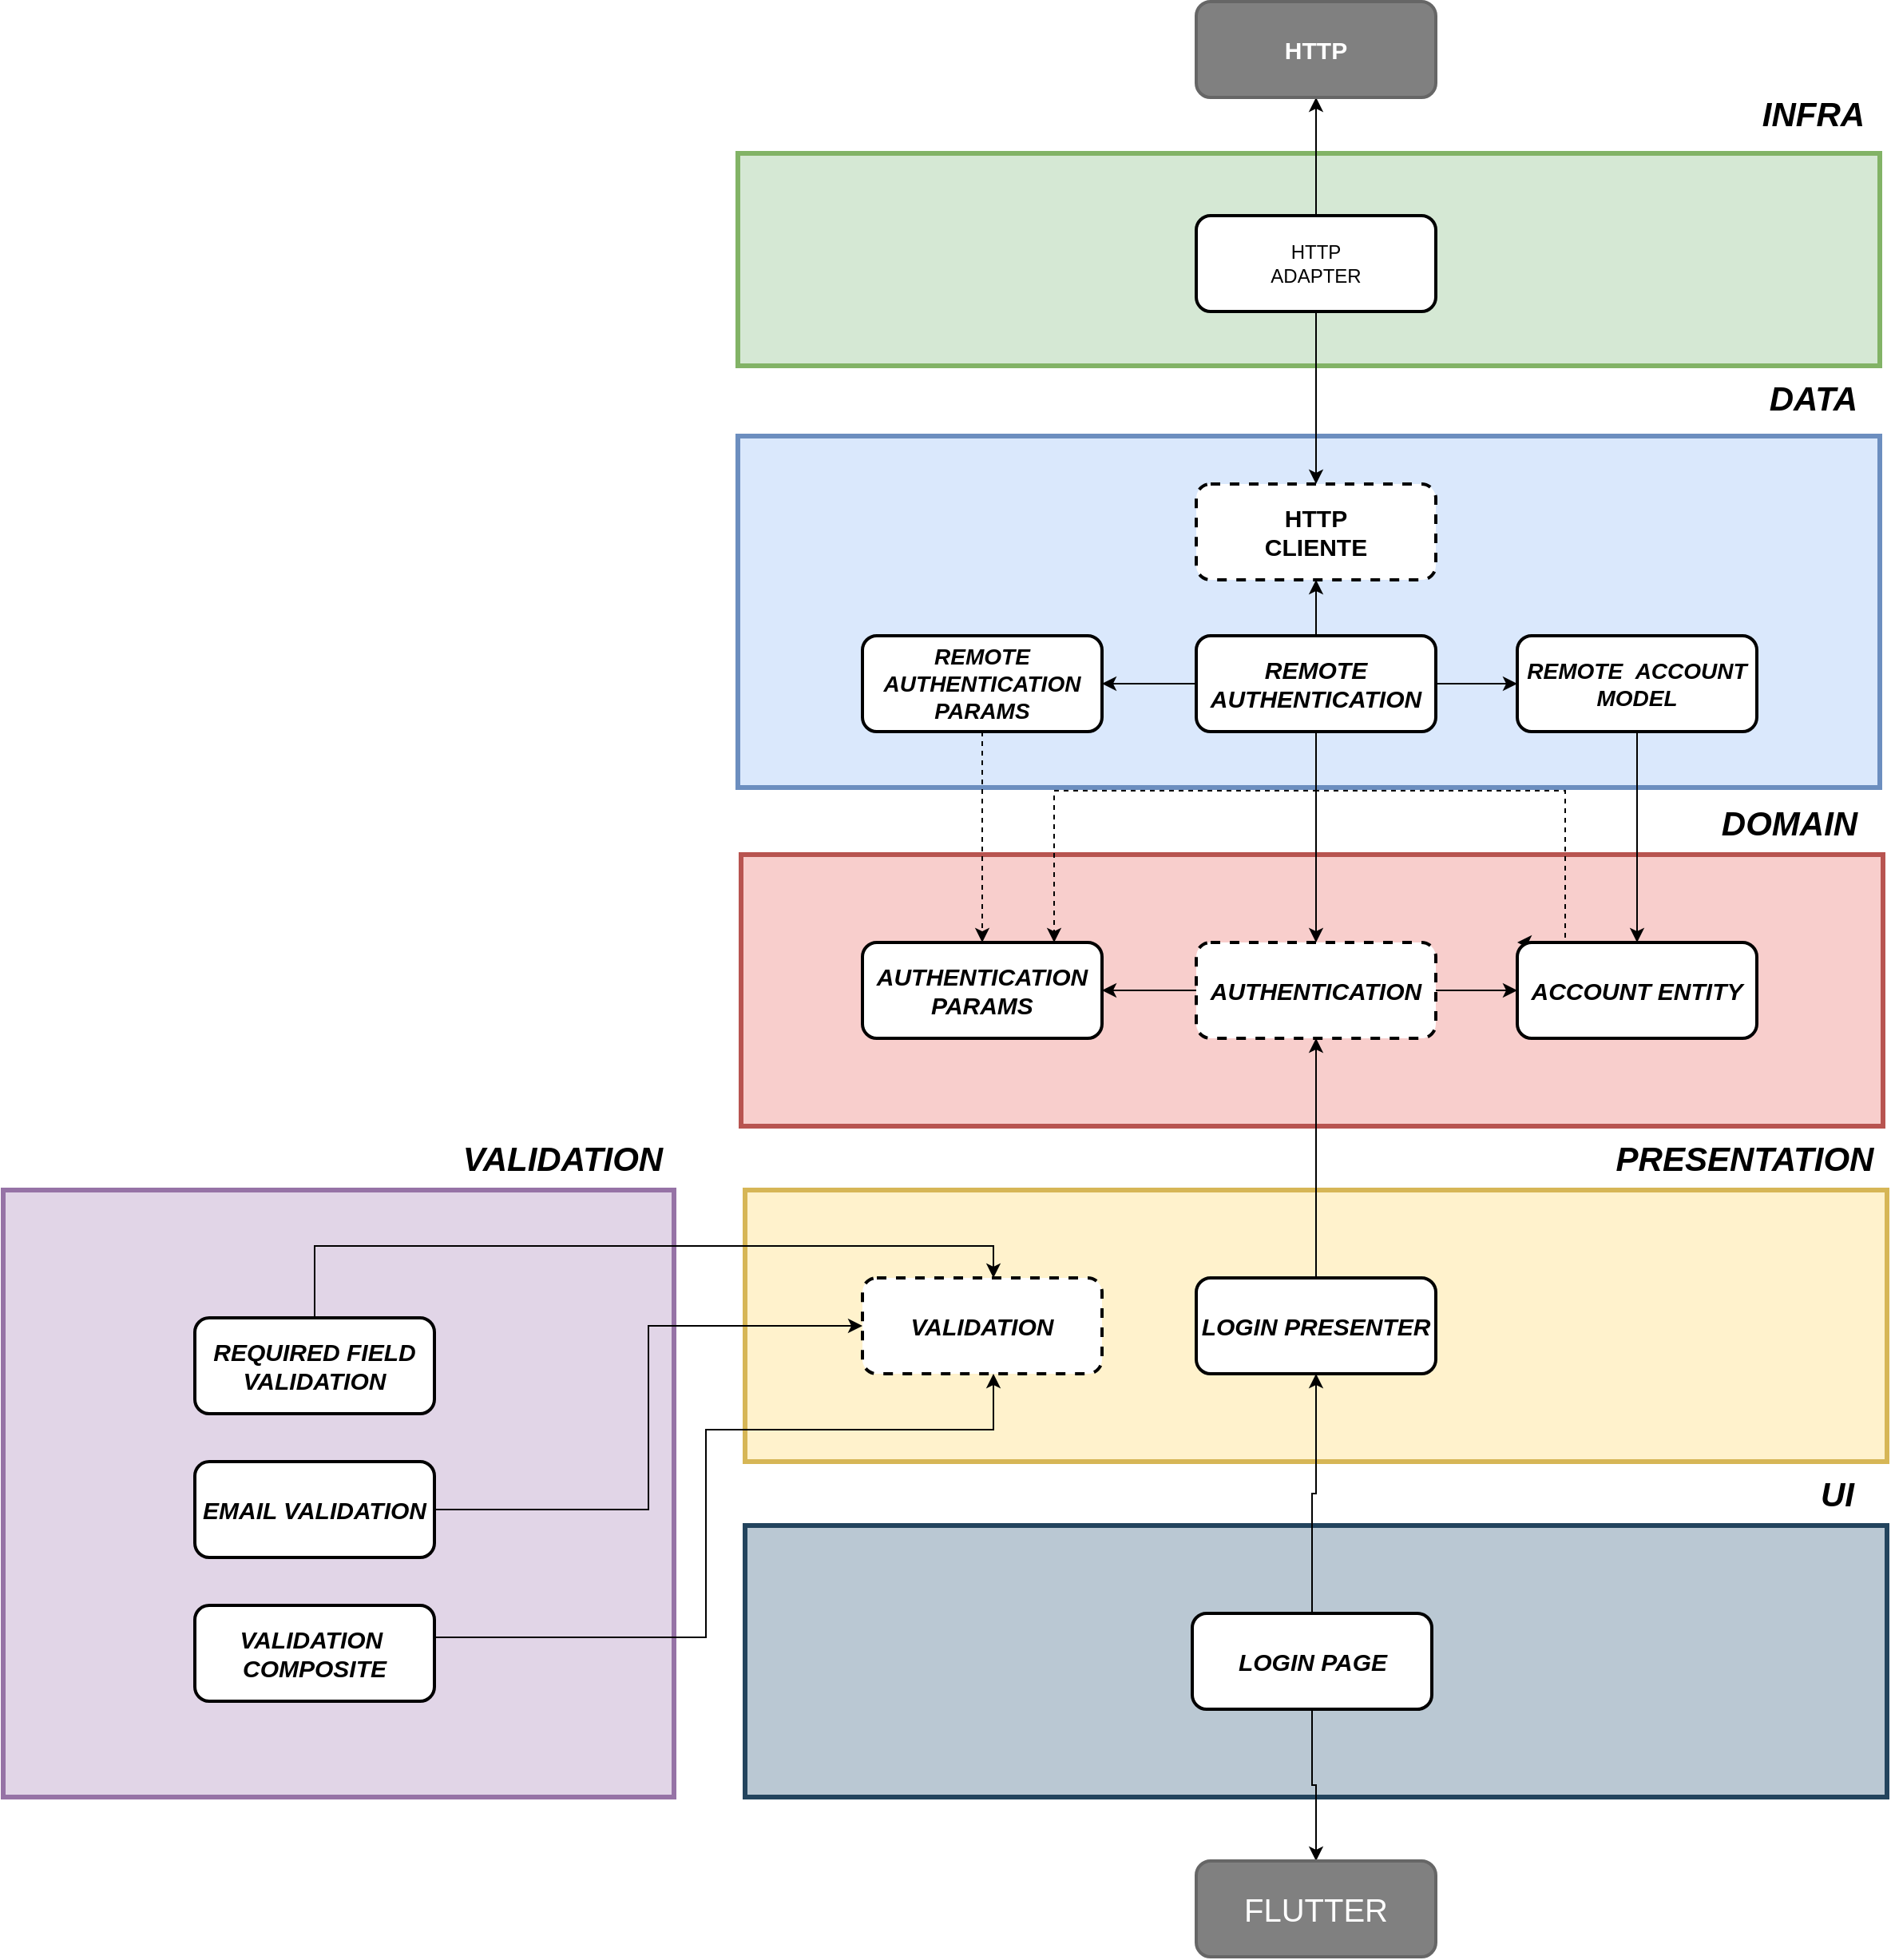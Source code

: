 <mxfile version="14.0.1" type="github">
  <diagram id="taIniJlW6OE6OnlSdfCg" name="Page-1">
    <mxGraphModel dx="1965" dy="1468" grid="1" gridSize="10" guides="1" tooltips="1" connect="1" arrows="1" fold="1" page="1" pageScale="1" pageWidth="827" pageHeight="1169" math="0" shadow="0">
      <root>
        <mxCell id="0" />
        <mxCell id="1" parent="0" />
        <mxCell id="9VwXtmwgxNw2SrGd4SCN-3" value="" style="rounded=0;whiteSpace=wrap;html=1;fillColor=#f8cecc;strokeColor=#b85450;strokeWidth=3;" parent="1" vertex="1">
          <mxGeometry x="552" y="810" width="715" height="170" as="geometry" />
        </mxCell>
        <mxCell id="9VwXtmwgxNw2SrGd4SCN-1" value="&lt;font style=&quot;font-size: 15px&quot;&gt;&lt;b&gt;&lt;i&gt;AUTHENTICATION&lt;br&gt;PARAMS&lt;/i&gt;&lt;/b&gt;&lt;/font&gt;" style="rounded=1;whiteSpace=wrap;html=1;strokeWidth=2;" parent="1" vertex="1">
          <mxGeometry x="628" y="865" width="150" height="60" as="geometry" />
        </mxCell>
        <mxCell id="9VwXtmwgxNw2SrGd4SCN-4" value="&lt;font size=&quot;1&quot;&gt;&lt;i&gt;&lt;b style=&quot;font-size: 21px&quot;&gt;DOMAIN&lt;/b&gt;&lt;/i&gt;&lt;/font&gt;" style="text;html=1;align=center;verticalAlign=middle;resizable=0;points=[];autosize=1;" parent="1" vertex="1">
          <mxGeometry x="1158" y="780" width="100" height="20" as="geometry" />
        </mxCell>
        <mxCell id="U88eKseKHpCWbY4qBXcU-13" style="edgeStyle=orthogonalEdgeStyle;rounded=0;orthogonalLoop=1;jettySize=auto;html=1;exitX=1;exitY=0.5;exitDx=0;exitDy=0;entryX=0;entryY=0.5;entryDx=0;entryDy=0;" parent="1" source="9VwXtmwgxNw2SrGd4SCN-5" target="U88eKseKHpCWbY4qBXcU-3" edge="1">
          <mxGeometry relative="1" as="geometry" />
        </mxCell>
        <mxCell id="U88eKseKHpCWbY4qBXcU-14" style="edgeStyle=orthogonalEdgeStyle;rounded=0;orthogonalLoop=1;jettySize=auto;html=1;exitX=0;exitY=0.5;exitDx=0;exitDy=0;" parent="1" source="9VwXtmwgxNw2SrGd4SCN-5" target="9VwXtmwgxNw2SrGd4SCN-1" edge="1">
          <mxGeometry relative="1" as="geometry" />
        </mxCell>
        <mxCell id="9VwXtmwgxNw2SrGd4SCN-5" value="&lt;font style=&quot;font-size: 15px&quot;&gt;&lt;i&gt;&lt;b&gt;AUTHENTICATION&lt;/b&gt;&lt;/i&gt;&lt;/font&gt;" style="rounded=1;whiteSpace=wrap;html=1;strokeWidth=2;dashed=1;" parent="1" vertex="1">
          <mxGeometry x="837" y="865" width="150" height="60" as="geometry" />
        </mxCell>
        <mxCell id="9VwXtmwgxNw2SrGd4SCN-7" value="" style="rounded=0;whiteSpace=wrap;html=1;fillColor=#dae8fc;strokeColor=#6c8ebf;strokeWidth=3;" parent="1" vertex="1">
          <mxGeometry x="550" y="548" width="715" height="220" as="geometry" />
        </mxCell>
        <mxCell id="9VwXtmwgxNw2SrGd4SCN-17" style="edgeStyle=orthogonalEdgeStyle;rounded=0;orthogonalLoop=1;jettySize=auto;html=1;exitX=0.5;exitY=0;exitDx=0;exitDy=0;" parent="1" source="9VwXtmwgxNw2SrGd4SCN-9" target="9VwXtmwgxNw2SrGd4SCN-16" edge="1">
          <mxGeometry relative="1" as="geometry" />
        </mxCell>
        <mxCell id="U88eKseKHpCWbY4qBXcU-7" style="edgeStyle=orthogonalEdgeStyle;rounded=0;orthogonalLoop=1;jettySize=auto;html=1;entryX=0;entryY=0;entryDx=0;entryDy=0;dashed=1;" parent="1" source="9VwXtmwgxNw2SrGd4SCN-9" target="U88eKseKHpCWbY4qBXcU-3" edge="1">
          <mxGeometry relative="1" as="geometry">
            <Array as="points">
              <mxPoint x="912" y="770" />
              <mxPoint x="1068" y="770" />
              <mxPoint x="1068" y="865" />
            </Array>
          </mxGeometry>
        </mxCell>
        <mxCell id="U88eKseKHpCWbY4qBXcU-8" style="edgeStyle=orthogonalEdgeStyle;rounded=0;orthogonalLoop=1;jettySize=auto;html=1;dashed=1;" parent="1" source="9VwXtmwgxNw2SrGd4SCN-9" target="9VwXtmwgxNw2SrGd4SCN-1" edge="1">
          <mxGeometry relative="1" as="geometry">
            <Array as="points">
              <mxPoint x="912" y="770" />
              <mxPoint x="748" y="770" />
            </Array>
          </mxGeometry>
        </mxCell>
        <mxCell id="U88eKseKHpCWbY4qBXcU-10" style="edgeStyle=orthogonalEdgeStyle;rounded=0;orthogonalLoop=1;jettySize=auto;html=1;exitX=0.5;exitY=1;exitDx=0;exitDy=0;" parent="1" source="9VwXtmwgxNw2SrGd4SCN-9" target="9VwXtmwgxNw2SrGd4SCN-5" edge="1">
          <mxGeometry relative="1" as="geometry" />
        </mxCell>
        <mxCell id="U88eKseKHpCWbY4qBXcU-11" style="edgeStyle=orthogonalEdgeStyle;rounded=0;orthogonalLoop=1;jettySize=auto;html=1;exitX=1;exitY=0.5;exitDx=0;exitDy=0;" parent="1" source="9VwXtmwgxNw2SrGd4SCN-9" target="U88eKseKHpCWbY4qBXcU-1" edge="1">
          <mxGeometry relative="1" as="geometry" />
        </mxCell>
        <mxCell id="U88eKseKHpCWbY4qBXcU-12" style="edgeStyle=orthogonalEdgeStyle;rounded=0;orthogonalLoop=1;jettySize=auto;html=1;exitX=0;exitY=0.5;exitDx=0;exitDy=0;" parent="1" source="9VwXtmwgxNw2SrGd4SCN-9" target="U88eKseKHpCWbY4qBXcU-2" edge="1">
          <mxGeometry relative="1" as="geometry" />
        </mxCell>
        <mxCell id="9VwXtmwgxNw2SrGd4SCN-9" value="&lt;font style=&quot;font-size: 15px&quot;&gt;&lt;i&gt;&lt;b&gt;REMOTE AUTHENTICATION&lt;/b&gt;&lt;/i&gt;&lt;/font&gt;" style="rounded=1;whiteSpace=wrap;html=1;strokeWidth=2;" parent="1" vertex="1">
          <mxGeometry x="837" y="673" width="150" height="60" as="geometry" />
        </mxCell>
        <mxCell id="9VwXtmwgxNw2SrGd4SCN-10" value="&lt;font style=&quot;font-size: 21px&quot;&gt;&lt;i&gt;&lt;b&gt;DATA&lt;/b&gt;&lt;/i&gt;&lt;/font&gt;" style="text;html=1;align=center;verticalAlign=middle;resizable=0;points=[];autosize=1;" parent="1" vertex="1">
          <mxGeometry x="1188" y="514" width="70" height="20" as="geometry" />
        </mxCell>
        <mxCell id="9VwXtmwgxNw2SrGd4SCN-16" value="&lt;font style=&quot;font-size: 15px&quot;&gt;&lt;b&gt;HTTP&lt;br&gt;CLIENTE&lt;/b&gt;&lt;/font&gt;" style="rounded=1;whiteSpace=wrap;html=1;strokeWidth=2;dashed=1;" parent="1" vertex="1">
          <mxGeometry x="837" y="578" width="150" height="60" as="geometry" />
        </mxCell>
        <mxCell id="U88eKseKHpCWbY4qBXcU-6" style="edgeStyle=orthogonalEdgeStyle;rounded=0;orthogonalLoop=1;jettySize=auto;html=1;" parent="1" source="U88eKseKHpCWbY4qBXcU-1" target="U88eKseKHpCWbY4qBXcU-3" edge="1">
          <mxGeometry relative="1" as="geometry" />
        </mxCell>
        <mxCell id="U88eKseKHpCWbY4qBXcU-1" value="&lt;font style=&quot;font-size: 14px&quot;&gt;&lt;i&gt;&lt;b&gt;REMOTE &amp;nbsp;ACCOUNT MODEL&lt;/b&gt;&lt;/i&gt;&lt;/font&gt;" style="rounded=1;whiteSpace=wrap;html=1;strokeWidth=2;" parent="1" vertex="1">
          <mxGeometry x="1038" y="673" width="150" height="60" as="geometry" />
        </mxCell>
        <mxCell id="U88eKseKHpCWbY4qBXcU-9" style="edgeStyle=orthogonalEdgeStyle;rounded=0;orthogonalLoop=1;jettySize=auto;html=1;entryX=0.5;entryY=0;entryDx=0;entryDy=0;dashed=1;" parent="1" source="U88eKseKHpCWbY4qBXcU-2" target="9VwXtmwgxNw2SrGd4SCN-1" edge="1">
          <mxGeometry relative="1" as="geometry" />
        </mxCell>
        <mxCell id="U88eKseKHpCWbY4qBXcU-2" value="&lt;font style=&quot;font-size: 14px&quot;&gt;&lt;i&gt;&lt;b&gt;REMOTE AUTHENTICATION&lt;br&gt;PARAMS&lt;/b&gt;&lt;/i&gt;&lt;/font&gt;" style="rounded=1;whiteSpace=wrap;html=1;strokeWidth=2;" parent="1" vertex="1">
          <mxGeometry x="628" y="673" width="150" height="60" as="geometry" />
        </mxCell>
        <mxCell id="U88eKseKHpCWbY4qBXcU-3" value="&lt;font style=&quot;font-size: 15px&quot;&gt;&lt;b&gt;&lt;i&gt;ACCOUNT ENTITY&lt;/i&gt;&lt;/b&gt;&lt;/font&gt;" style="rounded=1;whiteSpace=wrap;html=1;strokeWidth=2;" parent="1" vertex="1">
          <mxGeometry x="1038" y="865" width="150" height="60" as="geometry" />
        </mxCell>
        <mxCell id="X6mIUcuxyk_lO_wXszbj-8" value="" style="rounded=0;whiteSpace=wrap;html=1;fillColor=#d5e8d4;strokeColor=#82b366;strokeWidth=3;" parent="1" vertex="1">
          <mxGeometry x="550" y="371" width="715" height="133" as="geometry" />
        </mxCell>
        <mxCell id="X6mIUcuxyk_lO_wXszbj-9" value="&lt;font size=&quot;1&quot;&gt;&lt;b&gt;&lt;i style=&quot;font-size: 21px&quot;&gt;INFRA&lt;/i&gt;&lt;/b&gt;&lt;/font&gt;" style="text;html=1;align=center;verticalAlign=middle;resizable=0;points=[];autosize=1;" parent="1" vertex="1">
          <mxGeometry x="1183" y="336" width="80" height="20" as="geometry" />
        </mxCell>
        <mxCell id="X6mIUcuxyk_lO_wXszbj-13" style="edgeStyle=orthogonalEdgeStyle;rounded=0;orthogonalLoop=1;jettySize=auto;html=1;entryX=0.5;entryY=0;entryDx=0;entryDy=0;" parent="1" source="X6mIUcuxyk_lO_wXszbj-10" target="9VwXtmwgxNw2SrGd4SCN-16" edge="1">
          <mxGeometry relative="1" as="geometry" />
        </mxCell>
        <mxCell id="X6mIUcuxyk_lO_wXszbj-14" style="edgeStyle=orthogonalEdgeStyle;rounded=0;orthogonalLoop=1;jettySize=auto;html=1;entryX=0.5;entryY=1;entryDx=0;entryDy=0;" parent="1" source="X6mIUcuxyk_lO_wXszbj-10" target="X6mIUcuxyk_lO_wXszbj-11" edge="1">
          <mxGeometry relative="1" as="geometry" />
        </mxCell>
        <mxCell id="X6mIUcuxyk_lO_wXszbj-10" value="HTTP&lt;br&gt;ADAPTER" style="rounded=1;whiteSpace=wrap;html=1;strokeWidth=2;" parent="1" vertex="1">
          <mxGeometry x="837" y="410" width="150" height="60" as="geometry" />
        </mxCell>
        <mxCell id="X6mIUcuxyk_lO_wXszbj-11" value="&lt;font color=&quot;#ffffff&quot; size=&quot;1&quot;&gt;&lt;b style=&quot;font-size: 15px&quot;&gt;HTTP&lt;/b&gt;&lt;/font&gt;" style="rounded=1;whiteSpace=wrap;html=1;strokeWidth=2;strokeColor=#666666;fontColor=#333333;fillColor=#808080;" parent="1" vertex="1">
          <mxGeometry x="837" y="276" width="150" height="60" as="geometry" />
        </mxCell>
        <mxCell id="79BWRjGRPLuii6hjNwVv-1" value="" style="rounded=0;whiteSpace=wrap;html=1;fillColor=#fff2cc;strokeColor=#d6b656;strokeWidth=3;" vertex="1" parent="1">
          <mxGeometry x="554.5" y="1020" width="715" height="170" as="geometry" />
        </mxCell>
        <mxCell id="79BWRjGRPLuii6hjNwVv-2" value="" style="rounded=0;whiteSpace=wrap;html=1;fillColor=#bac8d3;strokeColor=#23445d;strokeWidth=3;" vertex="1" parent="1">
          <mxGeometry x="554.5" y="1230" width="715" height="170" as="geometry" />
        </mxCell>
        <mxCell id="79BWRjGRPLuii6hjNwVv-4" value="" style="rounded=0;whiteSpace=wrap;html=1;fillColor=#e1d5e7;strokeColor=#9673a6;strokeWidth=3;" vertex="1" parent="1">
          <mxGeometry x="90" y="1020" width="420" height="380" as="geometry" />
        </mxCell>
        <mxCell id="79BWRjGRPLuii6hjNwVv-19" style="edgeStyle=orthogonalEdgeStyle;rounded=0;orthogonalLoop=1;jettySize=auto;html=1;" edge="1" parent="1" source="79BWRjGRPLuii6hjNwVv-5" target="79BWRjGRPLuii6hjNwVv-7">
          <mxGeometry relative="1" as="geometry" />
        </mxCell>
        <mxCell id="79BWRjGRPLuii6hjNwVv-20" style="edgeStyle=orthogonalEdgeStyle;rounded=0;orthogonalLoop=1;jettySize=auto;html=1;exitX=0.5;exitY=1;exitDx=0;exitDy=0;entryX=0.5;entryY=0;entryDx=0;entryDy=0;" edge="1" parent="1" source="79BWRjGRPLuii6hjNwVv-5" target="79BWRjGRPLuii6hjNwVv-6">
          <mxGeometry relative="1" as="geometry" />
        </mxCell>
        <mxCell id="79BWRjGRPLuii6hjNwVv-5" value="&lt;font style=&quot;font-size: 15px&quot;&gt;&lt;b&gt;&lt;i&gt;LOGIN PAGE&lt;/i&gt;&lt;/b&gt;&lt;/font&gt;" style="rounded=1;whiteSpace=wrap;html=1;strokeWidth=2;" vertex="1" parent="1">
          <mxGeometry x="834.5" y="1285" width="150" height="60" as="geometry" />
        </mxCell>
        <mxCell id="79BWRjGRPLuii6hjNwVv-6" value="&lt;font color=&quot;#ffffff&quot; style=&quot;font-size: 20px&quot;&gt;FLUTTER&lt;/font&gt;" style="rounded=1;whiteSpace=wrap;html=1;strokeWidth=2;strokeColor=#666666;fillColor=#808080;" vertex="1" parent="1">
          <mxGeometry x="837" y="1440" width="150" height="60" as="geometry" />
        </mxCell>
        <mxCell id="79BWRjGRPLuii6hjNwVv-18" style="edgeStyle=orthogonalEdgeStyle;rounded=0;orthogonalLoop=1;jettySize=auto;html=1;entryX=0.5;entryY=1;entryDx=0;entryDy=0;" edge="1" parent="1" source="79BWRjGRPLuii6hjNwVv-7" target="9VwXtmwgxNw2SrGd4SCN-5">
          <mxGeometry relative="1" as="geometry" />
        </mxCell>
        <mxCell id="79BWRjGRPLuii6hjNwVv-7" value="&lt;font style=&quot;font-size: 15px&quot;&gt;&lt;b&gt;&lt;i&gt;LOGIN PRESENTER&lt;/i&gt;&lt;/b&gt;&lt;/font&gt;" style="rounded=1;whiteSpace=wrap;html=1;strokeWidth=2;" vertex="1" parent="1">
          <mxGeometry x="837" y="1075" width="150" height="60" as="geometry" />
        </mxCell>
        <mxCell id="79BWRjGRPLuii6hjNwVv-8" value="&lt;font style=&quot;font-size: 15px&quot;&gt;&lt;b&gt;&lt;i&gt;VALIDATION&lt;/i&gt;&lt;/b&gt;&lt;/font&gt;" style="rounded=1;whiteSpace=wrap;html=1;strokeWidth=2;dashed=1;" vertex="1" parent="1">
          <mxGeometry x="628" y="1075" width="150" height="60" as="geometry" />
        </mxCell>
        <mxCell id="79BWRjGRPLuii6hjNwVv-9" value="&lt;font size=&quot;1&quot;&gt;&lt;i&gt;&lt;b style=&quot;font-size: 21px&quot;&gt;PRESENTATION&lt;/b&gt;&lt;/i&gt;&lt;/font&gt;" style="text;html=1;align=center;verticalAlign=middle;resizable=0;points=[];autosize=1;" vertex="1" parent="1">
          <mxGeometry x="1089.5" y="990" width="180" height="20" as="geometry" />
        </mxCell>
        <mxCell id="79BWRjGRPLuii6hjNwVv-10" value="&lt;font size=&quot;1&quot;&gt;&lt;i&gt;&lt;b style=&quot;font-size: 21px&quot;&gt;UI&lt;/b&gt;&lt;/i&gt;&lt;/font&gt;" style="text;html=1;align=center;verticalAlign=middle;resizable=0;points=[];autosize=1;" vertex="1" parent="1">
          <mxGeometry x="1218" y="1200" width="40" height="20" as="geometry" />
        </mxCell>
        <mxCell id="79BWRjGRPLuii6hjNwVv-11" value="&lt;font size=&quot;1&quot;&gt;&lt;i&gt;&lt;b style=&quot;font-size: 21px&quot;&gt;VALIDATION&lt;/b&gt;&lt;/i&gt;&lt;/font&gt;" style="text;html=1;align=center;verticalAlign=middle;resizable=0;points=[];autosize=1;" vertex="1" parent="1">
          <mxGeometry x="370" y="990" width="140" height="20" as="geometry" />
        </mxCell>
        <mxCell id="79BWRjGRPLuii6hjNwVv-15" style="edgeStyle=orthogonalEdgeStyle;rounded=0;orthogonalLoop=1;jettySize=auto;html=1;" edge="1" parent="1" source="79BWRjGRPLuii6hjNwVv-12" target="79BWRjGRPLuii6hjNwVv-8">
          <mxGeometry relative="1" as="geometry">
            <Array as="points">
              <mxPoint x="285" y="1055" />
              <mxPoint x="710" y="1055" />
            </Array>
          </mxGeometry>
        </mxCell>
        <mxCell id="79BWRjGRPLuii6hjNwVv-12" value="&lt;font style=&quot;font-size: 15px&quot;&gt;&lt;b&gt;&lt;i&gt;REQUIRED FIELD&lt;br&gt;VALIDATION&lt;br&gt;&lt;/i&gt;&lt;/b&gt;&lt;/font&gt;" style="rounded=1;whiteSpace=wrap;html=1;strokeWidth=2;" vertex="1" parent="1">
          <mxGeometry x="210" y="1100" width="150" height="60" as="geometry" />
        </mxCell>
        <mxCell id="79BWRjGRPLuii6hjNwVv-16" style="edgeStyle=orthogonalEdgeStyle;rounded=0;orthogonalLoop=1;jettySize=auto;html=1;entryX=0;entryY=0.5;entryDx=0;entryDy=0;" edge="1" parent="1" source="79BWRjGRPLuii6hjNwVv-13" target="79BWRjGRPLuii6hjNwVv-8">
          <mxGeometry relative="1" as="geometry" />
        </mxCell>
        <mxCell id="79BWRjGRPLuii6hjNwVv-13" value="&lt;font style=&quot;font-size: 15px&quot;&gt;&lt;b&gt;&lt;i&gt;EMAIL VALIDATION&lt;/i&gt;&lt;/b&gt;&lt;/font&gt;" style="rounded=1;whiteSpace=wrap;html=1;strokeWidth=2;" vertex="1" parent="1">
          <mxGeometry x="210" y="1190" width="150" height="60" as="geometry" />
        </mxCell>
        <mxCell id="79BWRjGRPLuii6hjNwVv-17" style="edgeStyle=orthogonalEdgeStyle;rounded=0;orthogonalLoop=1;jettySize=auto;html=1;" edge="1" parent="1" source="79BWRjGRPLuii6hjNwVv-14" target="79BWRjGRPLuii6hjNwVv-8">
          <mxGeometry relative="1" as="geometry">
            <Array as="points">
              <mxPoint x="530" y="1300" />
              <mxPoint x="530" y="1170" />
              <mxPoint x="710" y="1170" />
            </Array>
          </mxGeometry>
        </mxCell>
        <mxCell id="79BWRjGRPLuii6hjNwVv-14" value="&lt;font style=&quot;font-size: 15px&quot;&gt;&lt;b&gt;&lt;i&gt;VALIDATION&amp;nbsp;&lt;br&gt;COMPOSITE&lt;br&gt;&lt;/i&gt;&lt;/b&gt;&lt;/font&gt;" style="rounded=1;whiteSpace=wrap;html=1;strokeWidth=2;" vertex="1" parent="1">
          <mxGeometry x="210" y="1280" width="150" height="60" as="geometry" />
        </mxCell>
      </root>
    </mxGraphModel>
  </diagram>
</mxfile>
